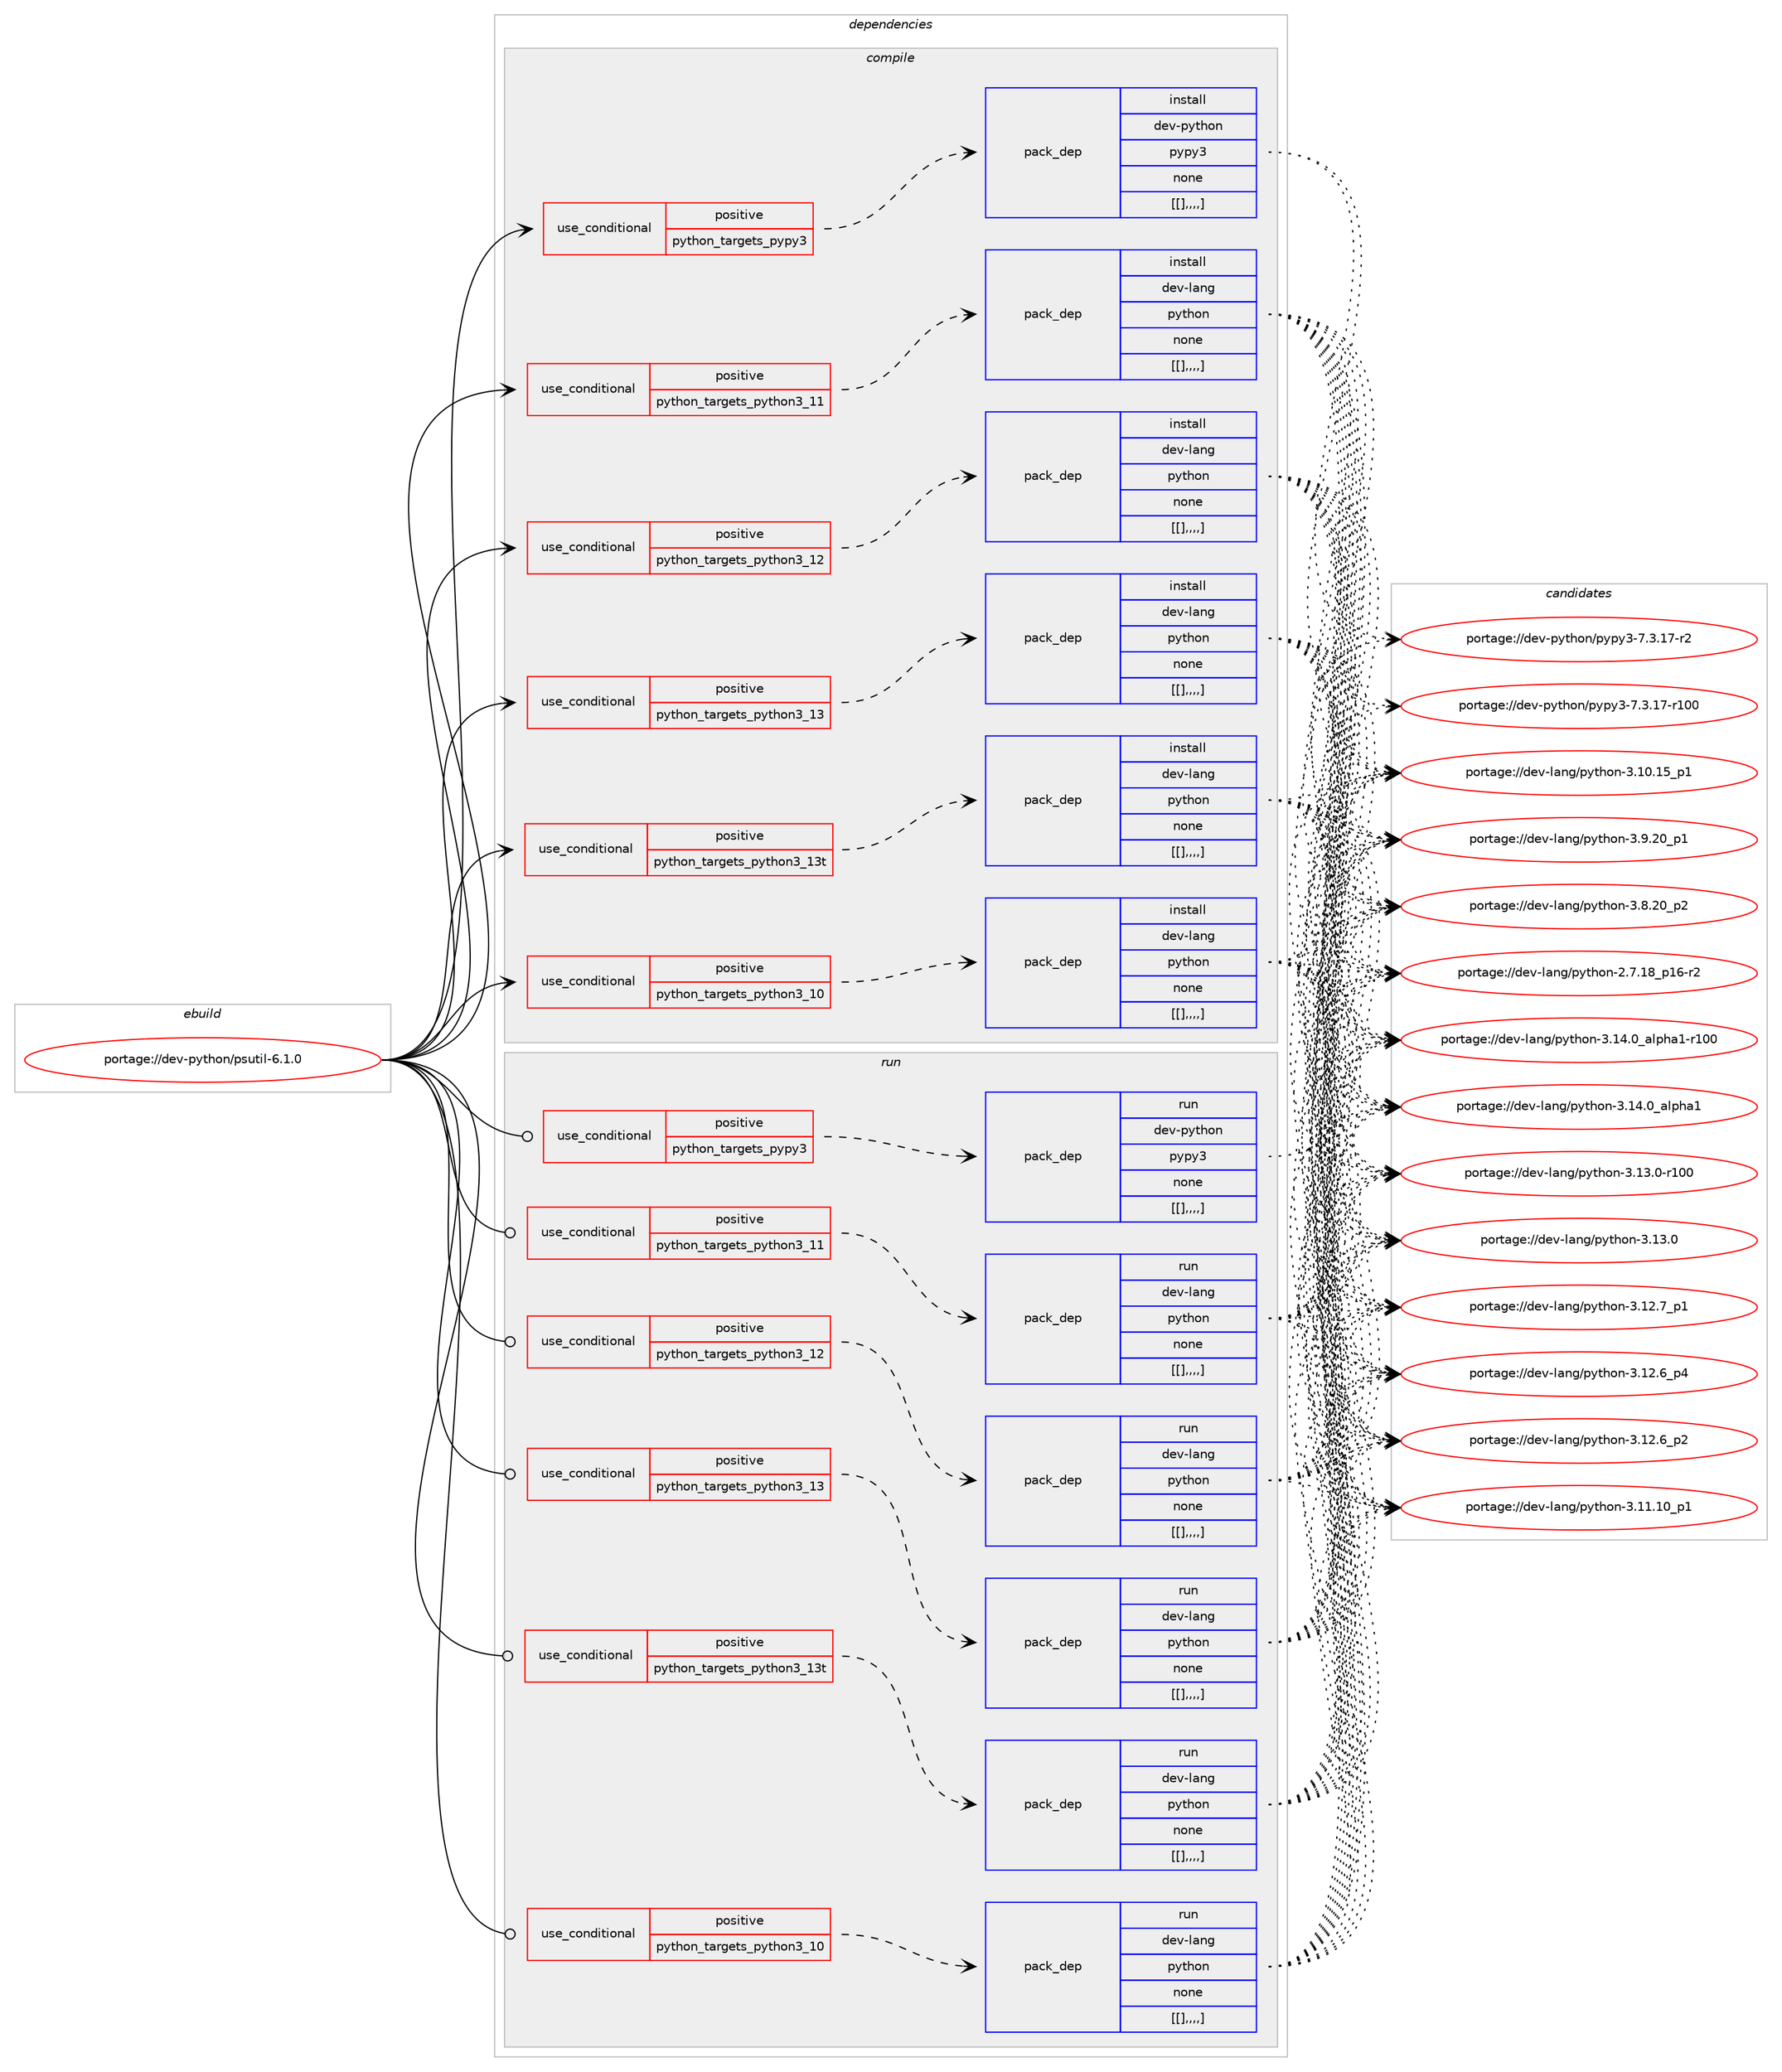 digraph prolog {

# *************
# Graph options
# *************

newrank=true;
concentrate=true;
compound=true;
graph [rankdir=LR,fontname=Helvetica,fontsize=10,ranksep=1.5];#, ranksep=2.5, nodesep=0.2];
edge  [arrowhead=vee];
node  [fontname=Helvetica,fontsize=10];

# **********
# The ebuild
# **********

subgraph cluster_leftcol {
color=gray;
label=<<i>ebuild</i>>;
id [label="portage://dev-python/psutil-6.1.0", color=red, width=4, href="../dev-python/psutil-6.1.0.svg"];
}

# ****************
# The dependencies
# ****************

subgraph cluster_midcol {
color=gray;
label=<<i>dependencies</i>>;
subgraph cluster_compile {
fillcolor="#eeeeee";
style=filled;
label=<<i>compile</i>>;
subgraph cond38867 {
dependency161676 [label=<<TABLE BORDER="0" CELLBORDER="1" CELLSPACING="0" CELLPADDING="4"><TR><TD ROWSPAN="3" CELLPADDING="10">use_conditional</TD></TR><TR><TD>positive</TD></TR><TR><TD>python_targets_pypy3</TD></TR></TABLE>>, shape=none, color=red];
subgraph pack121512 {
dependency161713 [label=<<TABLE BORDER="0" CELLBORDER="1" CELLSPACING="0" CELLPADDING="4" WIDTH="220"><TR><TD ROWSPAN="6" CELLPADDING="30">pack_dep</TD></TR><TR><TD WIDTH="110">install</TD></TR><TR><TD>dev-python</TD></TR><TR><TD>pypy3</TD></TR><TR><TD>none</TD></TR><TR><TD>[[],,,,]</TD></TR></TABLE>>, shape=none, color=blue];
}
dependency161676:e -> dependency161713:w [weight=20,style="dashed",arrowhead="vee"];
}
id:e -> dependency161676:w [weight=20,style="solid",arrowhead="vee"];
subgraph cond38891 {
dependency161731 [label=<<TABLE BORDER="0" CELLBORDER="1" CELLSPACING="0" CELLPADDING="4"><TR><TD ROWSPAN="3" CELLPADDING="10">use_conditional</TD></TR><TR><TD>positive</TD></TR><TR><TD>python_targets_python3_10</TD></TR></TABLE>>, shape=none, color=red];
subgraph pack121554 {
dependency161783 [label=<<TABLE BORDER="0" CELLBORDER="1" CELLSPACING="0" CELLPADDING="4" WIDTH="220"><TR><TD ROWSPAN="6" CELLPADDING="30">pack_dep</TD></TR><TR><TD WIDTH="110">install</TD></TR><TR><TD>dev-lang</TD></TR><TR><TD>python</TD></TR><TR><TD>none</TD></TR><TR><TD>[[],,,,]</TD></TR></TABLE>>, shape=none, color=blue];
}
dependency161731:e -> dependency161783:w [weight=20,style="dashed",arrowhead="vee"];
}
id:e -> dependency161731:w [weight=20,style="solid",arrowhead="vee"];
subgraph cond38916 {
dependency161800 [label=<<TABLE BORDER="0" CELLBORDER="1" CELLSPACING="0" CELLPADDING="4"><TR><TD ROWSPAN="3" CELLPADDING="10">use_conditional</TD></TR><TR><TD>positive</TD></TR><TR><TD>python_targets_python3_11</TD></TR></TABLE>>, shape=none, color=red];
subgraph pack121570 {
dependency161816 [label=<<TABLE BORDER="0" CELLBORDER="1" CELLSPACING="0" CELLPADDING="4" WIDTH="220"><TR><TD ROWSPAN="6" CELLPADDING="30">pack_dep</TD></TR><TR><TD WIDTH="110">install</TD></TR><TR><TD>dev-lang</TD></TR><TR><TD>python</TD></TR><TR><TD>none</TD></TR><TR><TD>[[],,,,]</TD></TR></TABLE>>, shape=none, color=blue];
}
dependency161800:e -> dependency161816:w [weight=20,style="dashed",arrowhead="vee"];
}
id:e -> dependency161800:w [weight=20,style="solid",arrowhead="vee"];
subgraph cond38945 {
dependency161911 [label=<<TABLE BORDER="0" CELLBORDER="1" CELLSPACING="0" CELLPADDING="4"><TR><TD ROWSPAN="3" CELLPADDING="10">use_conditional</TD></TR><TR><TD>positive</TD></TR><TR><TD>python_targets_python3_12</TD></TR></TABLE>>, shape=none, color=red];
subgraph pack121630 {
dependency161914 [label=<<TABLE BORDER="0" CELLBORDER="1" CELLSPACING="0" CELLPADDING="4" WIDTH="220"><TR><TD ROWSPAN="6" CELLPADDING="30">pack_dep</TD></TR><TR><TD WIDTH="110">install</TD></TR><TR><TD>dev-lang</TD></TR><TR><TD>python</TD></TR><TR><TD>none</TD></TR><TR><TD>[[],,,,]</TD></TR></TABLE>>, shape=none, color=blue];
}
dependency161911:e -> dependency161914:w [weight=20,style="dashed",arrowhead="vee"];
}
id:e -> dependency161911:w [weight=20,style="solid",arrowhead="vee"];
subgraph cond38970 {
dependency161921 [label=<<TABLE BORDER="0" CELLBORDER="1" CELLSPACING="0" CELLPADDING="4"><TR><TD ROWSPAN="3" CELLPADDING="10">use_conditional</TD></TR><TR><TD>positive</TD></TR><TR><TD>python_targets_python3_13</TD></TR></TABLE>>, shape=none, color=red];
subgraph pack121638 {
dependency161963 [label=<<TABLE BORDER="0" CELLBORDER="1" CELLSPACING="0" CELLPADDING="4" WIDTH="220"><TR><TD ROWSPAN="6" CELLPADDING="30">pack_dep</TD></TR><TR><TD WIDTH="110">install</TD></TR><TR><TD>dev-lang</TD></TR><TR><TD>python</TD></TR><TR><TD>none</TD></TR><TR><TD>[[],,,,]</TD></TR></TABLE>>, shape=none, color=blue];
}
dependency161921:e -> dependency161963:w [weight=20,style="dashed",arrowhead="vee"];
}
id:e -> dependency161921:w [weight=20,style="solid",arrowhead="vee"];
subgraph cond39021 {
dependency162049 [label=<<TABLE BORDER="0" CELLBORDER="1" CELLSPACING="0" CELLPADDING="4"><TR><TD ROWSPAN="3" CELLPADDING="10">use_conditional</TD></TR><TR><TD>positive</TD></TR><TR><TD>python_targets_python3_13t</TD></TR></TABLE>>, shape=none, color=red];
subgraph pack121699 {
dependency162056 [label=<<TABLE BORDER="0" CELLBORDER="1" CELLSPACING="0" CELLPADDING="4" WIDTH="220"><TR><TD ROWSPAN="6" CELLPADDING="30">pack_dep</TD></TR><TR><TD WIDTH="110">install</TD></TR><TR><TD>dev-lang</TD></TR><TR><TD>python</TD></TR><TR><TD>none</TD></TR><TR><TD>[[],,,,]</TD></TR></TABLE>>, shape=none, color=blue];
}
dependency162049:e -> dependency162056:w [weight=20,style="dashed",arrowhead="vee"];
}
id:e -> dependency162049:w [weight=20,style="solid",arrowhead="vee"];
}
subgraph cluster_compileandrun {
fillcolor="#eeeeee";
style=filled;
label=<<i>compile and run</i>>;
}
subgraph cluster_run {
fillcolor="#eeeeee";
style=filled;
label=<<i>run</i>>;
subgraph cond39032 {
dependency162079 [label=<<TABLE BORDER="0" CELLBORDER="1" CELLSPACING="0" CELLPADDING="4"><TR><TD ROWSPAN="3" CELLPADDING="10">use_conditional</TD></TR><TR><TD>positive</TD></TR><TR><TD>python_targets_pypy3</TD></TR></TABLE>>, shape=none, color=red];
subgraph pack121733 {
dependency162137 [label=<<TABLE BORDER="0" CELLBORDER="1" CELLSPACING="0" CELLPADDING="4" WIDTH="220"><TR><TD ROWSPAN="6" CELLPADDING="30">pack_dep</TD></TR><TR><TD WIDTH="110">run</TD></TR><TR><TD>dev-python</TD></TR><TR><TD>pypy3</TD></TR><TR><TD>none</TD></TR><TR><TD>[[],,,,]</TD></TR></TABLE>>, shape=none, color=blue];
}
dependency162079:e -> dependency162137:w [weight=20,style="dashed",arrowhead="vee"];
}
id:e -> dependency162079:w [weight=20,style="solid",arrowhead="odot"];
subgraph cond39097 {
dependency162189 [label=<<TABLE BORDER="0" CELLBORDER="1" CELLSPACING="0" CELLPADDING="4"><TR><TD ROWSPAN="3" CELLPADDING="10">use_conditional</TD></TR><TR><TD>positive</TD></TR><TR><TD>python_targets_python3_10</TD></TR></TABLE>>, shape=none, color=red];
subgraph pack121780 {
dependency162192 [label=<<TABLE BORDER="0" CELLBORDER="1" CELLSPACING="0" CELLPADDING="4" WIDTH="220"><TR><TD ROWSPAN="6" CELLPADDING="30">pack_dep</TD></TR><TR><TD WIDTH="110">run</TD></TR><TR><TD>dev-lang</TD></TR><TR><TD>python</TD></TR><TR><TD>none</TD></TR><TR><TD>[[],,,,]</TD></TR></TABLE>>, shape=none, color=blue];
}
dependency162189:e -> dependency162192:w [weight=20,style="dashed",arrowhead="vee"];
}
id:e -> dependency162189:w [weight=20,style="solid",arrowhead="odot"];
subgraph cond39103 {
dependency162199 [label=<<TABLE BORDER="0" CELLBORDER="1" CELLSPACING="0" CELLPADDING="4"><TR><TD ROWSPAN="3" CELLPADDING="10">use_conditional</TD></TR><TR><TD>positive</TD></TR><TR><TD>python_targets_python3_11</TD></TR></TABLE>>, shape=none, color=red];
subgraph pack121786 {
dependency162204 [label=<<TABLE BORDER="0" CELLBORDER="1" CELLSPACING="0" CELLPADDING="4" WIDTH="220"><TR><TD ROWSPAN="6" CELLPADDING="30">pack_dep</TD></TR><TR><TD WIDTH="110">run</TD></TR><TR><TD>dev-lang</TD></TR><TR><TD>python</TD></TR><TR><TD>none</TD></TR><TR><TD>[[],,,,]</TD></TR></TABLE>>, shape=none, color=blue];
}
dependency162199:e -> dependency162204:w [weight=20,style="dashed",arrowhead="vee"];
}
id:e -> dependency162199:w [weight=20,style="solid",arrowhead="odot"];
subgraph cond39122 {
dependency162261 [label=<<TABLE BORDER="0" CELLBORDER="1" CELLSPACING="0" CELLPADDING="4"><TR><TD ROWSPAN="3" CELLPADDING="10">use_conditional</TD></TR><TR><TD>positive</TD></TR><TR><TD>python_targets_python3_12</TD></TR></TABLE>>, shape=none, color=red];
subgraph pack121823 {
dependency162266 [label=<<TABLE BORDER="0" CELLBORDER="1" CELLSPACING="0" CELLPADDING="4" WIDTH="220"><TR><TD ROWSPAN="6" CELLPADDING="30">pack_dep</TD></TR><TR><TD WIDTH="110">run</TD></TR><TR><TD>dev-lang</TD></TR><TR><TD>python</TD></TR><TR><TD>none</TD></TR><TR><TD>[[],,,,]</TD></TR></TABLE>>, shape=none, color=blue];
}
dependency162261:e -> dependency162266:w [weight=20,style="dashed",arrowhead="vee"];
}
id:e -> dependency162261:w [weight=20,style="solid",arrowhead="odot"];
subgraph cond39141 {
dependency162286 [label=<<TABLE BORDER="0" CELLBORDER="1" CELLSPACING="0" CELLPADDING="4"><TR><TD ROWSPAN="3" CELLPADDING="10">use_conditional</TD></TR><TR><TD>positive</TD></TR><TR><TD>python_targets_python3_13</TD></TR></TABLE>>, shape=none, color=red];
subgraph pack121853 {
dependency162355 [label=<<TABLE BORDER="0" CELLBORDER="1" CELLSPACING="0" CELLPADDING="4" WIDTH="220"><TR><TD ROWSPAN="6" CELLPADDING="30">pack_dep</TD></TR><TR><TD WIDTH="110">run</TD></TR><TR><TD>dev-lang</TD></TR><TR><TD>python</TD></TR><TR><TD>none</TD></TR><TR><TD>[[],,,,]</TD></TR></TABLE>>, shape=none, color=blue];
}
dependency162286:e -> dependency162355:w [weight=20,style="dashed",arrowhead="vee"];
}
id:e -> dependency162286:w [weight=20,style="solid",arrowhead="odot"];
subgraph cond39181 {
dependency162375 [label=<<TABLE BORDER="0" CELLBORDER="1" CELLSPACING="0" CELLPADDING="4"><TR><TD ROWSPAN="3" CELLPADDING="10">use_conditional</TD></TR><TR><TD>positive</TD></TR><TR><TD>python_targets_python3_13t</TD></TR></TABLE>>, shape=none, color=red];
subgraph pack121884 {
dependency162449 [label=<<TABLE BORDER="0" CELLBORDER="1" CELLSPACING="0" CELLPADDING="4" WIDTH="220"><TR><TD ROWSPAN="6" CELLPADDING="30">pack_dep</TD></TR><TR><TD WIDTH="110">run</TD></TR><TR><TD>dev-lang</TD></TR><TR><TD>python</TD></TR><TR><TD>none</TD></TR><TR><TD>[[],,,,]</TD></TR></TABLE>>, shape=none, color=blue];
}
dependency162375:e -> dependency162449:w [weight=20,style="dashed",arrowhead="vee"];
}
id:e -> dependency162375:w [weight=20,style="solid",arrowhead="odot"];
}
}

# **************
# The candidates
# **************

subgraph cluster_choices {
rank=same;
color=gray;
label=<<i>candidates</i>>;

subgraph choice121628 {
color=black;
nodesep=1;
choice100101118451121211161041111104711212111212151455546514649554511450 [label="portage://dev-python/pypy3-7.3.17-r2", color=red, width=4,href="../dev-python/pypy3-7.3.17-r2.svg"];
choice1001011184511212111610411111047112121112121514555465146495545114494848 [label="portage://dev-python/pypy3-7.3.17-r100", color=red, width=4,href="../dev-python/pypy3-7.3.17-r100.svg"];
dependency161713:e -> choice100101118451121211161041111104711212111212151455546514649554511450:w [style=dotted,weight="100"];
dependency161713:e -> choice1001011184511212111610411111047112121112121514555465146495545114494848:w [style=dotted,weight="100"];
}
subgraph choice121659 {
color=black;
nodesep=1;
choice100101118451089711010347112121116104111110455146495246489597108112104974945114494848 [label="portage://dev-lang/python-3.14.0_alpha1-r100", color=red, width=4,href="../dev-lang/python-3.14.0_alpha1-r100.svg"];
choice1001011184510897110103471121211161041111104551464952464895971081121049749 [label="portage://dev-lang/python-3.14.0_alpha1", color=red, width=4,href="../dev-lang/python-3.14.0_alpha1.svg"];
choice1001011184510897110103471121211161041111104551464951464845114494848 [label="portage://dev-lang/python-3.13.0-r100", color=red, width=4,href="../dev-lang/python-3.13.0-r100.svg"];
choice10010111845108971101034711212111610411111045514649514648 [label="portage://dev-lang/python-3.13.0", color=red, width=4,href="../dev-lang/python-3.13.0.svg"];
choice100101118451089711010347112121116104111110455146495046559511249 [label="portage://dev-lang/python-3.12.7_p1", color=red, width=4,href="../dev-lang/python-3.12.7_p1.svg"];
choice100101118451089711010347112121116104111110455146495046549511252 [label="portage://dev-lang/python-3.12.6_p4", color=red, width=4,href="../dev-lang/python-3.12.6_p4.svg"];
choice100101118451089711010347112121116104111110455146495046549511250 [label="portage://dev-lang/python-3.12.6_p2", color=red, width=4,href="../dev-lang/python-3.12.6_p2.svg"];
choice10010111845108971101034711212111610411111045514649494649489511249 [label="portage://dev-lang/python-3.11.10_p1", color=red, width=4,href="../dev-lang/python-3.11.10_p1.svg"];
choice10010111845108971101034711212111610411111045514649484649539511249 [label="portage://dev-lang/python-3.10.15_p1", color=red, width=4,href="../dev-lang/python-3.10.15_p1.svg"];
choice100101118451089711010347112121116104111110455146574650489511249 [label="portage://dev-lang/python-3.9.20_p1", color=red, width=4,href="../dev-lang/python-3.9.20_p1.svg"];
choice100101118451089711010347112121116104111110455146564650489511250 [label="portage://dev-lang/python-3.8.20_p2", color=red, width=4,href="../dev-lang/python-3.8.20_p2.svg"];
choice100101118451089711010347112121116104111110455046554649569511249544511450 [label="portage://dev-lang/python-2.7.18_p16-r2", color=red, width=4,href="../dev-lang/python-2.7.18_p16-r2.svg"];
dependency161783:e -> choice100101118451089711010347112121116104111110455146495246489597108112104974945114494848:w [style=dotted,weight="100"];
dependency161783:e -> choice1001011184510897110103471121211161041111104551464952464895971081121049749:w [style=dotted,weight="100"];
dependency161783:e -> choice1001011184510897110103471121211161041111104551464951464845114494848:w [style=dotted,weight="100"];
dependency161783:e -> choice10010111845108971101034711212111610411111045514649514648:w [style=dotted,weight="100"];
dependency161783:e -> choice100101118451089711010347112121116104111110455146495046559511249:w [style=dotted,weight="100"];
dependency161783:e -> choice100101118451089711010347112121116104111110455146495046549511252:w [style=dotted,weight="100"];
dependency161783:e -> choice100101118451089711010347112121116104111110455146495046549511250:w [style=dotted,weight="100"];
dependency161783:e -> choice10010111845108971101034711212111610411111045514649494649489511249:w [style=dotted,weight="100"];
dependency161783:e -> choice10010111845108971101034711212111610411111045514649484649539511249:w [style=dotted,weight="100"];
dependency161783:e -> choice100101118451089711010347112121116104111110455146574650489511249:w [style=dotted,weight="100"];
dependency161783:e -> choice100101118451089711010347112121116104111110455146564650489511250:w [style=dotted,weight="100"];
dependency161783:e -> choice100101118451089711010347112121116104111110455046554649569511249544511450:w [style=dotted,weight="100"];
}
subgraph choice121689 {
color=black;
nodesep=1;
choice100101118451089711010347112121116104111110455146495246489597108112104974945114494848 [label="portage://dev-lang/python-3.14.0_alpha1-r100", color=red, width=4,href="../dev-lang/python-3.14.0_alpha1-r100.svg"];
choice1001011184510897110103471121211161041111104551464952464895971081121049749 [label="portage://dev-lang/python-3.14.0_alpha1", color=red, width=4,href="../dev-lang/python-3.14.0_alpha1.svg"];
choice1001011184510897110103471121211161041111104551464951464845114494848 [label="portage://dev-lang/python-3.13.0-r100", color=red, width=4,href="../dev-lang/python-3.13.0-r100.svg"];
choice10010111845108971101034711212111610411111045514649514648 [label="portage://dev-lang/python-3.13.0", color=red, width=4,href="../dev-lang/python-3.13.0.svg"];
choice100101118451089711010347112121116104111110455146495046559511249 [label="portage://dev-lang/python-3.12.7_p1", color=red, width=4,href="../dev-lang/python-3.12.7_p1.svg"];
choice100101118451089711010347112121116104111110455146495046549511252 [label="portage://dev-lang/python-3.12.6_p4", color=red, width=4,href="../dev-lang/python-3.12.6_p4.svg"];
choice100101118451089711010347112121116104111110455146495046549511250 [label="portage://dev-lang/python-3.12.6_p2", color=red, width=4,href="../dev-lang/python-3.12.6_p2.svg"];
choice10010111845108971101034711212111610411111045514649494649489511249 [label="portage://dev-lang/python-3.11.10_p1", color=red, width=4,href="../dev-lang/python-3.11.10_p1.svg"];
choice10010111845108971101034711212111610411111045514649484649539511249 [label="portage://dev-lang/python-3.10.15_p1", color=red, width=4,href="../dev-lang/python-3.10.15_p1.svg"];
choice100101118451089711010347112121116104111110455146574650489511249 [label="portage://dev-lang/python-3.9.20_p1", color=red, width=4,href="../dev-lang/python-3.9.20_p1.svg"];
choice100101118451089711010347112121116104111110455146564650489511250 [label="portage://dev-lang/python-3.8.20_p2", color=red, width=4,href="../dev-lang/python-3.8.20_p2.svg"];
choice100101118451089711010347112121116104111110455046554649569511249544511450 [label="portage://dev-lang/python-2.7.18_p16-r2", color=red, width=4,href="../dev-lang/python-2.7.18_p16-r2.svg"];
dependency161816:e -> choice100101118451089711010347112121116104111110455146495246489597108112104974945114494848:w [style=dotted,weight="100"];
dependency161816:e -> choice1001011184510897110103471121211161041111104551464952464895971081121049749:w [style=dotted,weight="100"];
dependency161816:e -> choice1001011184510897110103471121211161041111104551464951464845114494848:w [style=dotted,weight="100"];
dependency161816:e -> choice10010111845108971101034711212111610411111045514649514648:w [style=dotted,weight="100"];
dependency161816:e -> choice100101118451089711010347112121116104111110455146495046559511249:w [style=dotted,weight="100"];
dependency161816:e -> choice100101118451089711010347112121116104111110455146495046549511252:w [style=dotted,weight="100"];
dependency161816:e -> choice100101118451089711010347112121116104111110455146495046549511250:w [style=dotted,weight="100"];
dependency161816:e -> choice10010111845108971101034711212111610411111045514649494649489511249:w [style=dotted,weight="100"];
dependency161816:e -> choice10010111845108971101034711212111610411111045514649484649539511249:w [style=dotted,weight="100"];
dependency161816:e -> choice100101118451089711010347112121116104111110455146574650489511249:w [style=dotted,weight="100"];
dependency161816:e -> choice100101118451089711010347112121116104111110455146564650489511250:w [style=dotted,weight="100"];
dependency161816:e -> choice100101118451089711010347112121116104111110455046554649569511249544511450:w [style=dotted,weight="100"];
}
subgraph choice121692 {
color=black;
nodesep=1;
choice100101118451089711010347112121116104111110455146495246489597108112104974945114494848 [label="portage://dev-lang/python-3.14.0_alpha1-r100", color=red, width=4,href="../dev-lang/python-3.14.0_alpha1-r100.svg"];
choice1001011184510897110103471121211161041111104551464952464895971081121049749 [label="portage://dev-lang/python-3.14.0_alpha1", color=red, width=4,href="../dev-lang/python-3.14.0_alpha1.svg"];
choice1001011184510897110103471121211161041111104551464951464845114494848 [label="portage://dev-lang/python-3.13.0-r100", color=red, width=4,href="../dev-lang/python-3.13.0-r100.svg"];
choice10010111845108971101034711212111610411111045514649514648 [label="portage://dev-lang/python-3.13.0", color=red, width=4,href="../dev-lang/python-3.13.0.svg"];
choice100101118451089711010347112121116104111110455146495046559511249 [label="portage://dev-lang/python-3.12.7_p1", color=red, width=4,href="../dev-lang/python-3.12.7_p1.svg"];
choice100101118451089711010347112121116104111110455146495046549511252 [label="portage://dev-lang/python-3.12.6_p4", color=red, width=4,href="../dev-lang/python-3.12.6_p4.svg"];
choice100101118451089711010347112121116104111110455146495046549511250 [label="portage://dev-lang/python-3.12.6_p2", color=red, width=4,href="../dev-lang/python-3.12.6_p2.svg"];
choice10010111845108971101034711212111610411111045514649494649489511249 [label="portage://dev-lang/python-3.11.10_p1", color=red, width=4,href="../dev-lang/python-3.11.10_p1.svg"];
choice10010111845108971101034711212111610411111045514649484649539511249 [label="portage://dev-lang/python-3.10.15_p1", color=red, width=4,href="../dev-lang/python-3.10.15_p1.svg"];
choice100101118451089711010347112121116104111110455146574650489511249 [label="portage://dev-lang/python-3.9.20_p1", color=red, width=4,href="../dev-lang/python-3.9.20_p1.svg"];
choice100101118451089711010347112121116104111110455146564650489511250 [label="portage://dev-lang/python-3.8.20_p2", color=red, width=4,href="../dev-lang/python-3.8.20_p2.svg"];
choice100101118451089711010347112121116104111110455046554649569511249544511450 [label="portage://dev-lang/python-2.7.18_p16-r2", color=red, width=4,href="../dev-lang/python-2.7.18_p16-r2.svg"];
dependency161914:e -> choice100101118451089711010347112121116104111110455146495246489597108112104974945114494848:w [style=dotted,weight="100"];
dependency161914:e -> choice1001011184510897110103471121211161041111104551464952464895971081121049749:w [style=dotted,weight="100"];
dependency161914:e -> choice1001011184510897110103471121211161041111104551464951464845114494848:w [style=dotted,weight="100"];
dependency161914:e -> choice10010111845108971101034711212111610411111045514649514648:w [style=dotted,weight="100"];
dependency161914:e -> choice100101118451089711010347112121116104111110455146495046559511249:w [style=dotted,weight="100"];
dependency161914:e -> choice100101118451089711010347112121116104111110455146495046549511252:w [style=dotted,weight="100"];
dependency161914:e -> choice100101118451089711010347112121116104111110455146495046549511250:w [style=dotted,weight="100"];
dependency161914:e -> choice10010111845108971101034711212111610411111045514649494649489511249:w [style=dotted,weight="100"];
dependency161914:e -> choice10010111845108971101034711212111610411111045514649484649539511249:w [style=dotted,weight="100"];
dependency161914:e -> choice100101118451089711010347112121116104111110455146574650489511249:w [style=dotted,weight="100"];
dependency161914:e -> choice100101118451089711010347112121116104111110455146564650489511250:w [style=dotted,weight="100"];
dependency161914:e -> choice100101118451089711010347112121116104111110455046554649569511249544511450:w [style=dotted,weight="100"];
}
subgraph choice121693 {
color=black;
nodesep=1;
choice100101118451089711010347112121116104111110455146495246489597108112104974945114494848 [label="portage://dev-lang/python-3.14.0_alpha1-r100", color=red, width=4,href="../dev-lang/python-3.14.0_alpha1-r100.svg"];
choice1001011184510897110103471121211161041111104551464952464895971081121049749 [label="portage://dev-lang/python-3.14.0_alpha1", color=red, width=4,href="../dev-lang/python-3.14.0_alpha1.svg"];
choice1001011184510897110103471121211161041111104551464951464845114494848 [label="portage://dev-lang/python-3.13.0-r100", color=red, width=4,href="../dev-lang/python-3.13.0-r100.svg"];
choice10010111845108971101034711212111610411111045514649514648 [label="portage://dev-lang/python-3.13.0", color=red, width=4,href="../dev-lang/python-3.13.0.svg"];
choice100101118451089711010347112121116104111110455146495046559511249 [label="portage://dev-lang/python-3.12.7_p1", color=red, width=4,href="../dev-lang/python-3.12.7_p1.svg"];
choice100101118451089711010347112121116104111110455146495046549511252 [label="portage://dev-lang/python-3.12.6_p4", color=red, width=4,href="../dev-lang/python-3.12.6_p4.svg"];
choice100101118451089711010347112121116104111110455146495046549511250 [label="portage://dev-lang/python-3.12.6_p2", color=red, width=4,href="../dev-lang/python-3.12.6_p2.svg"];
choice10010111845108971101034711212111610411111045514649494649489511249 [label="portage://dev-lang/python-3.11.10_p1", color=red, width=4,href="../dev-lang/python-3.11.10_p1.svg"];
choice10010111845108971101034711212111610411111045514649484649539511249 [label="portage://dev-lang/python-3.10.15_p1", color=red, width=4,href="../dev-lang/python-3.10.15_p1.svg"];
choice100101118451089711010347112121116104111110455146574650489511249 [label="portage://dev-lang/python-3.9.20_p1", color=red, width=4,href="../dev-lang/python-3.9.20_p1.svg"];
choice100101118451089711010347112121116104111110455146564650489511250 [label="portage://dev-lang/python-3.8.20_p2", color=red, width=4,href="../dev-lang/python-3.8.20_p2.svg"];
choice100101118451089711010347112121116104111110455046554649569511249544511450 [label="portage://dev-lang/python-2.7.18_p16-r2", color=red, width=4,href="../dev-lang/python-2.7.18_p16-r2.svg"];
dependency161963:e -> choice100101118451089711010347112121116104111110455146495246489597108112104974945114494848:w [style=dotted,weight="100"];
dependency161963:e -> choice1001011184510897110103471121211161041111104551464952464895971081121049749:w [style=dotted,weight="100"];
dependency161963:e -> choice1001011184510897110103471121211161041111104551464951464845114494848:w [style=dotted,weight="100"];
dependency161963:e -> choice10010111845108971101034711212111610411111045514649514648:w [style=dotted,weight="100"];
dependency161963:e -> choice100101118451089711010347112121116104111110455146495046559511249:w [style=dotted,weight="100"];
dependency161963:e -> choice100101118451089711010347112121116104111110455146495046549511252:w [style=dotted,weight="100"];
dependency161963:e -> choice100101118451089711010347112121116104111110455146495046549511250:w [style=dotted,weight="100"];
dependency161963:e -> choice10010111845108971101034711212111610411111045514649494649489511249:w [style=dotted,weight="100"];
dependency161963:e -> choice10010111845108971101034711212111610411111045514649484649539511249:w [style=dotted,weight="100"];
dependency161963:e -> choice100101118451089711010347112121116104111110455146574650489511249:w [style=dotted,weight="100"];
dependency161963:e -> choice100101118451089711010347112121116104111110455146564650489511250:w [style=dotted,weight="100"];
dependency161963:e -> choice100101118451089711010347112121116104111110455046554649569511249544511450:w [style=dotted,weight="100"];
}
subgraph choice121751 {
color=black;
nodesep=1;
choice100101118451089711010347112121116104111110455146495246489597108112104974945114494848 [label="portage://dev-lang/python-3.14.0_alpha1-r100", color=red, width=4,href="../dev-lang/python-3.14.0_alpha1-r100.svg"];
choice1001011184510897110103471121211161041111104551464952464895971081121049749 [label="portage://dev-lang/python-3.14.0_alpha1", color=red, width=4,href="../dev-lang/python-3.14.0_alpha1.svg"];
choice1001011184510897110103471121211161041111104551464951464845114494848 [label="portage://dev-lang/python-3.13.0-r100", color=red, width=4,href="../dev-lang/python-3.13.0-r100.svg"];
choice10010111845108971101034711212111610411111045514649514648 [label="portage://dev-lang/python-3.13.0", color=red, width=4,href="../dev-lang/python-3.13.0.svg"];
choice100101118451089711010347112121116104111110455146495046559511249 [label="portage://dev-lang/python-3.12.7_p1", color=red, width=4,href="../dev-lang/python-3.12.7_p1.svg"];
choice100101118451089711010347112121116104111110455146495046549511252 [label="portage://dev-lang/python-3.12.6_p4", color=red, width=4,href="../dev-lang/python-3.12.6_p4.svg"];
choice100101118451089711010347112121116104111110455146495046549511250 [label="portage://dev-lang/python-3.12.6_p2", color=red, width=4,href="../dev-lang/python-3.12.6_p2.svg"];
choice10010111845108971101034711212111610411111045514649494649489511249 [label="portage://dev-lang/python-3.11.10_p1", color=red, width=4,href="../dev-lang/python-3.11.10_p1.svg"];
choice10010111845108971101034711212111610411111045514649484649539511249 [label="portage://dev-lang/python-3.10.15_p1", color=red, width=4,href="../dev-lang/python-3.10.15_p1.svg"];
choice100101118451089711010347112121116104111110455146574650489511249 [label="portage://dev-lang/python-3.9.20_p1", color=red, width=4,href="../dev-lang/python-3.9.20_p1.svg"];
choice100101118451089711010347112121116104111110455146564650489511250 [label="portage://dev-lang/python-3.8.20_p2", color=red, width=4,href="../dev-lang/python-3.8.20_p2.svg"];
choice100101118451089711010347112121116104111110455046554649569511249544511450 [label="portage://dev-lang/python-2.7.18_p16-r2", color=red, width=4,href="../dev-lang/python-2.7.18_p16-r2.svg"];
dependency162056:e -> choice100101118451089711010347112121116104111110455146495246489597108112104974945114494848:w [style=dotted,weight="100"];
dependency162056:e -> choice1001011184510897110103471121211161041111104551464952464895971081121049749:w [style=dotted,weight="100"];
dependency162056:e -> choice1001011184510897110103471121211161041111104551464951464845114494848:w [style=dotted,weight="100"];
dependency162056:e -> choice10010111845108971101034711212111610411111045514649514648:w [style=dotted,weight="100"];
dependency162056:e -> choice100101118451089711010347112121116104111110455146495046559511249:w [style=dotted,weight="100"];
dependency162056:e -> choice100101118451089711010347112121116104111110455146495046549511252:w [style=dotted,weight="100"];
dependency162056:e -> choice100101118451089711010347112121116104111110455146495046549511250:w [style=dotted,weight="100"];
dependency162056:e -> choice10010111845108971101034711212111610411111045514649494649489511249:w [style=dotted,weight="100"];
dependency162056:e -> choice10010111845108971101034711212111610411111045514649484649539511249:w [style=dotted,weight="100"];
dependency162056:e -> choice100101118451089711010347112121116104111110455146574650489511249:w [style=dotted,weight="100"];
dependency162056:e -> choice100101118451089711010347112121116104111110455146564650489511250:w [style=dotted,weight="100"];
dependency162056:e -> choice100101118451089711010347112121116104111110455046554649569511249544511450:w [style=dotted,weight="100"];
}
subgraph choice121814 {
color=black;
nodesep=1;
choice100101118451121211161041111104711212111212151455546514649554511450 [label="portage://dev-python/pypy3-7.3.17-r2", color=red, width=4,href="../dev-python/pypy3-7.3.17-r2.svg"];
choice1001011184511212111610411111047112121112121514555465146495545114494848 [label="portage://dev-python/pypy3-7.3.17-r100", color=red, width=4,href="../dev-python/pypy3-7.3.17-r100.svg"];
dependency162137:e -> choice100101118451121211161041111104711212111212151455546514649554511450:w [style=dotted,weight="100"];
dependency162137:e -> choice1001011184511212111610411111047112121112121514555465146495545114494848:w [style=dotted,weight="100"];
}
subgraph choice121818 {
color=black;
nodesep=1;
choice100101118451089711010347112121116104111110455146495246489597108112104974945114494848 [label="portage://dev-lang/python-3.14.0_alpha1-r100", color=red, width=4,href="../dev-lang/python-3.14.0_alpha1-r100.svg"];
choice1001011184510897110103471121211161041111104551464952464895971081121049749 [label="portage://dev-lang/python-3.14.0_alpha1", color=red, width=4,href="../dev-lang/python-3.14.0_alpha1.svg"];
choice1001011184510897110103471121211161041111104551464951464845114494848 [label="portage://dev-lang/python-3.13.0-r100", color=red, width=4,href="../dev-lang/python-3.13.0-r100.svg"];
choice10010111845108971101034711212111610411111045514649514648 [label="portage://dev-lang/python-3.13.0", color=red, width=4,href="../dev-lang/python-3.13.0.svg"];
choice100101118451089711010347112121116104111110455146495046559511249 [label="portage://dev-lang/python-3.12.7_p1", color=red, width=4,href="../dev-lang/python-3.12.7_p1.svg"];
choice100101118451089711010347112121116104111110455146495046549511252 [label="portage://dev-lang/python-3.12.6_p4", color=red, width=4,href="../dev-lang/python-3.12.6_p4.svg"];
choice100101118451089711010347112121116104111110455146495046549511250 [label="portage://dev-lang/python-3.12.6_p2", color=red, width=4,href="../dev-lang/python-3.12.6_p2.svg"];
choice10010111845108971101034711212111610411111045514649494649489511249 [label="portage://dev-lang/python-3.11.10_p1", color=red, width=4,href="../dev-lang/python-3.11.10_p1.svg"];
choice10010111845108971101034711212111610411111045514649484649539511249 [label="portage://dev-lang/python-3.10.15_p1", color=red, width=4,href="../dev-lang/python-3.10.15_p1.svg"];
choice100101118451089711010347112121116104111110455146574650489511249 [label="portage://dev-lang/python-3.9.20_p1", color=red, width=4,href="../dev-lang/python-3.9.20_p1.svg"];
choice100101118451089711010347112121116104111110455146564650489511250 [label="portage://dev-lang/python-3.8.20_p2", color=red, width=4,href="../dev-lang/python-3.8.20_p2.svg"];
choice100101118451089711010347112121116104111110455046554649569511249544511450 [label="portage://dev-lang/python-2.7.18_p16-r2", color=red, width=4,href="../dev-lang/python-2.7.18_p16-r2.svg"];
dependency162192:e -> choice100101118451089711010347112121116104111110455146495246489597108112104974945114494848:w [style=dotted,weight="100"];
dependency162192:e -> choice1001011184510897110103471121211161041111104551464952464895971081121049749:w [style=dotted,weight="100"];
dependency162192:e -> choice1001011184510897110103471121211161041111104551464951464845114494848:w [style=dotted,weight="100"];
dependency162192:e -> choice10010111845108971101034711212111610411111045514649514648:w [style=dotted,weight="100"];
dependency162192:e -> choice100101118451089711010347112121116104111110455146495046559511249:w [style=dotted,weight="100"];
dependency162192:e -> choice100101118451089711010347112121116104111110455146495046549511252:w [style=dotted,weight="100"];
dependency162192:e -> choice100101118451089711010347112121116104111110455146495046549511250:w [style=dotted,weight="100"];
dependency162192:e -> choice10010111845108971101034711212111610411111045514649494649489511249:w [style=dotted,weight="100"];
dependency162192:e -> choice10010111845108971101034711212111610411111045514649484649539511249:w [style=dotted,weight="100"];
dependency162192:e -> choice100101118451089711010347112121116104111110455146574650489511249:w [style=dotted,weight="100"];
dependency162192:e -> choice100101118451089711010347112121116104111110455146564650489511250:w [style=dotted,weight="100"];
dependency162192:e -> choice100101118451089711010347112121116104111110455046554649569511249544511450:w [style=dotted,weight="100"];
}
subgraph choice121829 {
color=black;
nodesep=1;
choice100101118451089711010347112121116104111110455146495246489597108112104974945114494848 [label="portage://dev-lang/python-3.14.0_alpha1-r100", color=red, width=4,href="../dev-lang/python-3.14.0_alpha1-r100.svg"];
choice1001011184510897110103471121211161041111104551464952464895971081121049749 [label="portage://dev-lang/python-3.14.0_alpha1", color=red, width=4,href="../dev-lang/python-3.14.0_alpha1.svg"];
choice1001011184510897110103471121211161041111104551464951464845114494848 [label="portage://dev-lang/python-3.13.0-r100", color=red, width=4,href="../dev-lang/python-3.13.0-r100.svg"];
choice10010111845108971101034711212111610411111045514649514648 [label="portage://dev-lang/python-3.13.0", color=red, width=4,href="../dev-lang/python-3.13.0.svg"];
choice100101118451089711010347112121116104111110455146495046559511249 [label="portage://dev-lang/python-3.12.7_p1", color=red, width=4,href="../dev-lang/python-3.12.7_p1.svg"];
choice100101118451089711010347112121116104111110455146495046549511252 [label="portage://dev-lang/python-3.12.6_p4", color=red, width=4,href="../dev-lang/python-3.12.6_p4.svg"];
choice100101118451089711010347112121116104111110455146495046549511250 [label="portage://dev-lang/python-3.12.6_p2", color=red, width=4,href="../dev-lang/python-3.12.6_p2.svg"];
choice10010111845108971101034711212111610411111045514649494649489511249 [label="portage://dev-lang/python-3.11.10_p1", color=red, width=4,href="../dev-lang/python-3.11.10_p1.svg"];
choice10010111845108971101034711212111610411111045514649484649539511249 [label="portage://dev-lang/python-3.10.15_p1", color=red, width=4,href="../dev-lang/python-3.10.15_p1.svg"];
choice100101118451089711010347112121116104111110455146574650489511249 [label="portage://dev-lang/python-3.9.20_p1", color=red, width=4,href="../dev-lang/python-3.9.20_p1.svg"];
choice100101118451089711010347112121116104111110455146564650489511250 [label="portage://dev-lang/python-3.8.20_p2", color=red, width=4,href="../dev-lang/python-3.8.20_p2.svg"];
choice100101118451089711010347112121116104111110455046554649569511249544511450 [label="portage://dev-lang/python-2.7.18_p16-r2", color=red, width=4,href="../dev-lang/python-2.7.18_p16-r2.svg"];
dependency162204:e -> choice100101118451089711010347112121116104111110455146495246489597108112104974945114494848:w [style=dotted,weight="100"];
dependency162204:e -> choice1001011184510897110103471121211161041111104551464952464895971081121049749:w [style=dotted,weight="100"];
dependency162204:e -> choice1001011184510897110103471121211161041111104551464951464845114494848:w [style=dotted,weight="100"];
dependency162204:e -> choice10010111845108971101034711212111610411111045514649514648:w [style=dotted,weight="100"];
dependency162204:e -> choice100101118451089711010347112121116104111110455146495046559511249:w [style=dotted,weight="100"];
dependency162204:e -> choice100101118451089711010347112121116104111110455146495046549511252:w [style=dotted,weight="100"];
dependency162204:e -> choice100101118451089711010347112121116104111110455146495046549511250:w [style=dotted,weight="100"];
dependency162204:e -> choice10010111845108971101034711212111610411111045514649494649489511249:w [style=dotted,weight="100"];
dependency162204:e -> choice10010111845108971101034711212111610411111045514649484649539511249:w [style=dotted,weight="100"];
dependency162204:e -> choice100101118451089711010347112121116104111110455146574650489511249:w [style=dotted,weight="100"];
dependency162204:e -> choice100101118451089711010347112121116104111110455146564650489511250:w [style=dotted,weight="100"];
dependency162204:e -> choice100101118451089711010347112121116104111110455046554649569511249544511450:w [style=dotted,weight="100"];
}
subgraph choice121873 {
color=black;
nodesep=1;
choice100101118451089711010347112121116104111110455146495246489597108112104974945114494848 [label="portage://dev-lang/python-3.14.0_alpha1-r100", color=red, width=4,href="../dev-lang/python-3.14.0_alpha1-r100.svg"];
choice1001011184510897110103471121211161041111104551464952464895971081121049749 [label="portage://dev-lang/python-3.14.0_alpha1", color=red, width=4,href="../dev-lang/python-3.14.0_alpha1.svg"];
choice1001011184510897110103471121211161041111104551464951464845114494848 [label="portage://dev-lang/python-3.13.0-r100", color=red, width=4,href="../dev-lang/python-3.13.0-r100.svg"];
choice10010111845108971101034711212111610411111045514649514648 [label="portage://dev-lang/python-3.13.0", color=red, width=4,href="../dev-lang/python-3.13.0.svg"];
choice100101118451089711010347112121116104111110455146495046559511249 [label="portage://dev-lang/python-3.12.7_p1", color=red, width=4,href="../dev-lang/python-3.12.7_p1.svg"];
choice100101118451089711010347112121116104111110455146495046549511252 [label="portage://dev-lang/python-3.12.6_p4", color=red, width=4,href="../dev-lang/python-3.12.6_p4.svg"];
choice100101118451089711010347112121116104111110455146495046549511250 [label="portage://dev-lang/python-3.12.6_p2", color=red, width=4,href="../dev-lang/python-3.12.6_p2.svg"];
choice10010111845108971101034711212111610411111045514649494649489511249 [label="portage://dev-lang/python-3.11.10_p1", color=red, width=4,href="../dev-lang/python-3.11.10_p1.svg"];
choice10010111845108971101034711212111610411111045514649484649539511249 [label="portage://dev-lang/python-3.10.15_p1", color=red, width=4,href="../dev-lang/python-3.10.15_p1.svg"];
choice100101118451089711010347112121116104111110455146574650489511249 [label="portage://dev-lang/python-3.9.20_p1", color=red, width=4,href="../dev-lang/python-3.9.20_p1.svg"];
choice100101118451089711010347112121116104111110455146564650489511250 [label="portage://dev-lang/python-3.8.20_p2", color=red, width=4,href="../dev-lang/python-3.8.20_p2.svg"];
choice100101118451089711010347112121116104111110455046554649569511249544511450 [label="portage://dev-lang/python-2.7.18_p16-r2", color=red, width=4,href="../dev-lang/python-2.7.18_p16-r2.svg"];
dependency162266:e -> choice100101118451089711010347112121116104111110455146495246489597108112104974945114494848:w [style=dotted,weight="100"];
dependency162266:e -> choice1001011184510897110103471121211161041111104551464952464895971081121049749:w [style=dotted,weight="100"];
dependency162266:e -> choice1001011184510897110103471121211161041111104551464951464845114494848:w [style=dotted,weight="100"];
dependency162266:e -> choice10010111845108971101034711212111610411111045514649514648:w [style=dotted,weight="100"];
dependency162266:e -> choice100101118451089711010347112121116104111110455146495046559511249:w [style=dotted,weight="100"];
dependency162266:e -> choice100101118451089711010347112121116104111110455146495046549511252:w [style=dotted,weight="100"];
dependency162266:e -> choice100101118451089711010347112121116104111110455146495046549511250:w [style=dotted,weight="100"];
dependency162266:e -> choice10010111845108971101034711212111610411111045514649494649489511249:w [style=dotted,weight="100"];
dependency162266:e -> choice10010111845108971101034711212111610411111045514649484649539511249:w [style=dotted,weight="100"];
dependency162266:e -> choice100101118451089711010347112121116104111110455146574650489511249:w [style=dotted,weight="100"];
dependency162266:e -> choice100101118451089711010347112121116104111110455146564650489511250:w [style=dotted,weight="100"];
dependency162266:e -> choice100101118451089711010347112121116104111110455046554649569511249544511450:w [style=dotted,weight="100"];
}
subgraph choice121901 {
color=black;
nodesep=1;
choice100101118451089711010347112121116104111110455146495246489597108112104974945114494848 [label="portage://dev-lang/python-3.14.0_alpha1-r100", color=red, width=4,href="../dev-lang/python-3.14.0_alpha1-r100.svg"];
choice1001011184510897110103471121211161041111104551464952464895971081121049749 [label="portage://dev-lang/python-3.14.0_alpha1", color=red, width=4,href="../dev-lang/python-3.14.0_alpha1.svg"];
choice1001011184510897110103471121211161041111104551464951464845114494848 [label="portage://dev-lang/python-3.13.0-r100", color=red, width=4,href="../dev-lang/python-3.13.0-r100.svg"];
choice10010111845108971101034711212111610411111045514649514648 [label="portage://dev-lang/python-3.13.0", color=red, width=4,href="../dev-lang/python-3.13.0.svg"];
choice100101118451089711010347112121116104111110455146495046559511249 [label="portage://dev-lang/python-3.12.7_p1", color=red, width=4,href="../dev-lang/python-3.12.7_p1.svg"];
choice100101118451089711010347112121116104111110455146495046549511252 [label="portage://dev-lang/python-3.12.6_p4", color=red, width=4,href="../dev-lang/python-3.12.6_p4.svg"];
choice100101118451089711010347112121116104111110455146495046549511250 [label="portage://dev-lang/python-3.12.6_p2", color=red, width=4,href="../dev-lang/python-3.12.6_p2.svg"];
choice10010111845108971101034711212111610411111045514649494649489511249 [label="portage://dev-lang/python-3.11.10_p1", color=red, width=4,href="../dev-lang/python-3.11.10_p1.svg"];
choice10010111845108971101034711212111610411111045514649484649539511249 [label="portage://dev-lang/python-3.10.15_p1", color=red, width=4,href="../dev-lang/python-3.10.15_p1.svg"];
choice100101118451089711010347112121116104111110455146574650489511249 [label="portage://dev-lang/python-3.9.20_p1", color=red, width=4,href="../dev-lang/python-3.9.20_p1.svg"];
choice100101118451089711010347112121116104111110455146564650489511250 [label="portage://dev-lang/python-3.8.20_p2", color=red, width=4,href="../dev-lang/python-3.8.20_p2.svg"];
choice100101118451089711010347112121116104111110455046554649569511249544511450 [label="portage://dev-lang/python-2.7.18_p16-r2", color=red, width=4,href="../dev-lang/python-2.7.18_p16-r2.svg"];
dependency162355:e -> choice100101118451089711010347112121116104111110455146495246489597108112104974945114494848:w [style=dotted,weight="100"];
dependency162355:e -> choice1001011184510897110103471121211161041111104551464952464895971081121049749:w [style=dotted,weight="100"];
dependency162355:e -> choice1001011184510897110103471121211161041111104551464951464845114494848:w [style=dotted,weight="100"];
dependency162355:e -> choice10010111845108971101034711212111610411111045514649514648:w [style=dotted,weight="100"];
dependency162355:e -> choice100101118451089711010347112121116104111110455146495046559511249:w [style=dotted,weight="100"];
dependency162355:e -> choice100101118451089711010347112121116104111110455146495046549511252:w [style=dotted,weight="100"];
dependency162355:e -> choice100101118451089711010347112121116104111110455146495046549511250:w [style=dotted,weight="100"];
dependency162355:e -> choice10010111845108971101034711212111610411111045514649494649489511249:w [style=dotted,weight="100"];
dependency162355:e -> choice10010111845108971101034711212111610411111045514649484649539511249:w [style=dotted,weight="100"];
dependency162355:e -> choice100101118451089711010347112121116104111110455146574650489511249:w [style=dotted,weight="100"];
dependency162355:e -> choice100101118451089711010347112121116104111110455146564650489511250:w [style=dotted,weight="100"];
dependency162355:e -> choice100101118451089711010347112121116104111110455046554649569511249544511450:w [style=dotted,weight="100"];
}
subgraph choice121949 {
color=black;
nodesep=1;
choice100101118451089711010347112121116104111110455146495246489597108112104974945114494848 [label="portage://dev-lang/python-3.14.0_alpha1-r100", color=red, width=4,href="../dev-lang/python-3.14.0_alpha1-r100.svg"];
choice1001011184510897110103471121211161041111104551464952464895971081121049749 [label="portage://dev-lang/python-3.14.0_alpha1", color=red, width=4,href="../dev-lang/python-3.14.0_alpha1.svg"];
choice1001011184510897110103471121211161041111104551464951464845114494848 [label="portage://dev-lang/python-3.13.0-r100", color=red, width=4,href="../dev-lang/python-3.13.0-r100.svg"];
choice10010111845108971101034711212111610411111045514649514648 [label="portage://dev-lang/python-3.13.0", color=red, width=4,href="../dev-lang/python-3.13.0.svg"];
choice100101118451089711010347112121116104111110455146495046559511249 [label="portage://dev-lang/python-3.12.7_p1", color=red, width=4,href="../dev-lang/python-3.12.7_p1.svg"];
choice100101118451089711010347112121116104111110455146495046549511252 [label="portage://dev-lang/python-3.12.6_p4", color=red, width=4,href="../dev-lang/python-3.12.6_p4.svg"];
choice100101118451089711010347112121116104111110455146495046549511250 [label="portage://dev-lang/python-3.12.6_p2", color=red, width=4,href="../dev-lang/python-3.12.6_p2.svg"];
choice10010111845108971101034711212111610411111045514649494649489511249 [label="portage://dev-lang/python-3.11.10_p1", color=red, width=4,href="../dev-lang/python-3.11.10_p1.svg"];
choice10010111845108971101034711212111610411111045514649484649539511249 [label="portage://dev-lang/python-3.10.15_p1", color=red, width=4,href="../dev-lang/python-3.10.15_p1.svg"];
choice100101118451089711010347112121116104111110455146574650489511249 [label="portage://dev-lang/python-3.9.20_p1", color=red, width=4,href="../dev-lang/python-3.9.20_p1.svg"];
choice100101118451089711010347112121116104111110455146564650489511250 [label="portage://dev-lang/python-3.8.20_p2", color=red, width=4,href="../dev-lang/python-3.8.20_p2.svg"];
choice100101118451089711010347112121116104111110455046554649569511249544511450 [label="portage://dev-lang/python-2.7.18_p16-r2", color=red, width=4,href="../dev-lang/python-2.7.18_p16-r2.svg"];
dependency162449:e -> choice100101118451089711010347112121116104111110455146495246489597108112104974945114494848:w [style=dotted,weight="100"];
dependency162449:e -> choice1001011184510897110103471121211161041111104551464952464895971081121049749:w [style=dotted,weight="100"];
dependency162449:e -> choice1001011184510897110103471121211161041111104551464951464845114494848:w [style=dotted,weight="100"];
dependency162449:e -> choice10010111845108971101034711212111610411111045514649514648:w [style=dotted,weight="100"];
dependency162449:e -> choice100101118451089711010347112121116104111110455146495046559511249:w [style=dotted,weight="100"];
dependency162449:e -> choice100101118451089711010347112121116104111110455146495046549511252:w [style=dotted,weight="100"];
dependency162449:e -> choice100101118451089711010347112121116104111110455146495046549511250:w [style=dotted,weight="100"];
dependency162449:e -> choice10010111845108971101034711212111610411111045514649494649489511249:w [style=dotted,weight="100"];
dependency162449:e -> choice10010111845108971101034711212111610411111045514649484649539511249:w [style=dotted,weight="100"];
dependency162449:e -> choice100101118451089711010347112121116104111110455146574650489511249:w [style=dotted,weight="100"];
dependency162449:e -> choice100101118451089711010347112121116104111110455146564650489511250:w [style=dotted,weight="100"];
dependency162449:e -> choice100101118451089711010347112121116104111110455046554649569511249544511450:w [style=dotted,weight="100"];
}
}

}

